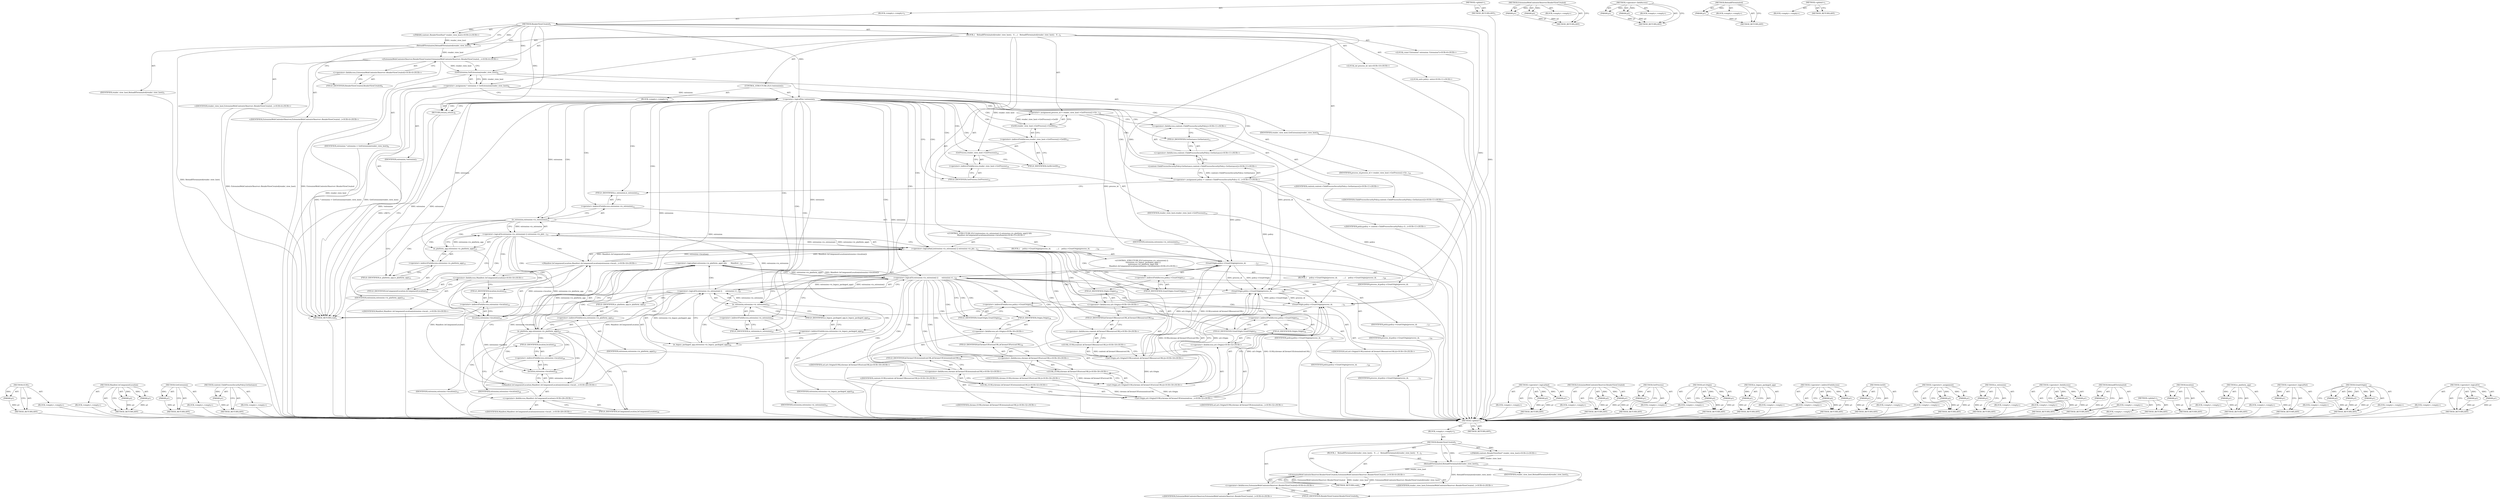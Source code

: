 digraph "&lt;operator&gt;.logicalOr" {
vulnerable_6 [label=<(METHOD,&lt;global&gt;)<SUB>1</SUB>>];
vulnerable_7 [label=<(BLOCK,&lt;empty&gt;,&lt;empty&gt;)<SUB>1</SUB>>];
vulnerable_8 [label=<(METHOD,RenderViewCreated)<SUB>1</SUB>>];
vulnerable_9 [label="<(PARAM,content::RenderViewHost* render_view_host)<SUB>2</SUB>>"];
vulnerable_10 [label=<(BLOCK,{
   ReloadIfTerminated(render_view_host);
   E...,{
   ReloadIfTerminated(render_view_host);
   E...)<SUB>2</SUB>>];
vulnerable_11 [label=<(ReloadIfTerminated,ReloadIfTerminated(render_view_host))<SUB>3</SUB>>];
vulnerable_12 [label=<(IDENTIFIER,render_view_host,ReloadIfTerminated(render_view_host))<SUB>3</SUB>>];
vulnerable_13 [label="<(ExtensionWebContentsObserver.RenderViewCreated,ExtensionWebContentsObserver::RenderViewCreated...)<SUB>4</SUB>>"];
vulnerable_14 [label="<(&lt;operator&gt;.fieldAccess,ExtensionWebContentsObserver::RenderViewCreated)<SUB>4</SUB>>"];
vulnerable_15 [label="<(IDENTIFIER,ExtensionWebContentsObserver,ExtensionWebContentsObserver::RenderViewCreated...)<SUB>4</SUB>>"];
vulnerable_16 [label=<(FIELD_IDENTIFIER,RenderViewCreated,RenderViewCreated)<SUB>4</SUB>>];
vulnerable_17 [label="<(IDENTIFIER,render_view_host,ExtensionWebContentsObserver::RenderViewCreated...)<SUB>4</SUB>>"];
vulnerable_18 [label=<(METHOD_RETURN,void)<SUB>1</SUB>>];
vulnerable_20 [label=<(METHOD_RETURN,ANY)<SUB>1</SUB>>];
vulnerable_39 [label=<(METHOD,ExtensionWebContentsObserver.RenderViewCreated)>];
vulnerable_40 [label=<(PARAM,p1)>];
vulnerable_41 [label=<(PARAM,p2)>];
vulnerable_42 [label=<(BLOCK,&lt;empty&gt;,&lt;empty&gt;)>];
vulnerable_43 [label=<(METHOD_RETURN,ANY)>];
vulnerable_44 [label=<(METHOD,&lt;operator&gt;.fieldAccess)>];
vulnerable_45 [label=<(PARAM,p1)>];
vulnerable_46 [label=<(PARAM,p2)>];
vulnerable_47 [label=<(BLOCK,&lt;empty&gt;,&lt;empty&gt;)>];
vulnerable_48 [label=<(METHOD_RETURN,ANY)>];
vulnerable_35 [label=<(METHOD,ReloadIfTerminated)>];
vulnerable_36 [label=<(PARAM,p1)>];
vulnerable_37 [label=<(BLOCK,&lt;empty&gt;,&lt;empty&gt;)>];
vulnerable_38 [label=<(METHOD_RETURN,ANY)>];
vulnerable_29 [label=<(METHOD,&lt;global&gt;)<SUB>1</SUB>>];
vulnerable_30 [label=<(BLOCK,&lt;empty&gt;,&lt;empty&gt;)>];
vulnerable_31 [label=<(METHOD_RETURN,ANY)>];
fixed_240 [label=<(METHOD,GURL)>];
fixed_241 [label=<(PARAM,p1)>];
fixed_242 [label=<(BLOCK,&lt;empty&gt;,&lt;empty&gt;)>];
fixed_243 [label=<(METHOD_RETURN,ANY)>];
fixed_220 [label=<(METHOD,Manifest.IsComponentLocation)>];
fixed_221 [label=<(PARAM,p1)>];
fixed_222 [label=<(PARAM,p2)>];
fixed_223 [label=<(BLOCK,&lt;empty&gt;,&lt;empty&gt;)>];
fixed_224 [label=<(METHOD_RETURN,ANY)>];
fixed_177 [label=<(METHOD,GetExtension)>];
fixed_178 [label=<(PARAM,p1)>];
fixed_179 [label=<(BLOCK,&lt;empty&gt;,&lt;empty&gt;)>];
fixed_180 [label=<(METHOD_RETURN,ANY)>];
fixed_198 [label=<(METHOD,content.ChildProcessSecurityPolicy.GetInstance)>];
fixed_199 [label=<(PARAM,p1)>];
fixed_200 [label=<(BLOCK,&lt;empty&gt;,&lt;empty&gt;)>];
fixed_201 [label=<(METHOD_RETURN,ANY)>];
fixed_6 [label=<(METHOD,&lt;global&gt;)<SUB>1</SUB>>];
fixed_7 [label=<(BLOCK,&lt;empty&gt;,&lt;empty&gt;)<SUB>1</SUB>>];
fixed_8 [label=<(METHOD,RenderViewCreated)<SUB>1</SUB>>];
fixed_9 [label="<(PARAM,content::RenderViewHost* render_view_host)<SUB>2</SUB>>"];
fixed_10 [label=<(BLOCK,{
   ReloadIfTerminated(render_view_host);
   E...,{
   ReloadIfTerminated(render_view_host);
   E...)<SUB>2</SUB>>];
fixed_11 [label=<(ReloadIfTerminated,ReloadIfTerminated(render_view_host))<SUB>3</SUB>>];
fixed_12 [label=<(IDENTIFIER,render_view_host,ReloadIfTerminated(render_view_host))<SUB>3</SUB>>];
fixed_13 [label="<(ExtensionWebContentsObserver.RenderViewCreated,ExtensionWebContentsObserver::RenderViewCreated...)<SUB>4</SUB>>"];
fixed_14 [label="<(&lt;operator&gt;.fieldAccess,ExtensionWebContentsObserver::RenderViewCreated)<SUB>4</SUB>>"];
fixed_15 [label="<(IDENTIFIER,ExtensionWebContentsObserver,ExtensionWebContentsObserver::RenderViewCreated...)<SUB>4</SUB>>"];
fixed_16 [label=<(FIELD_IDENTIFIER,RenderViewCreated,RenderViewCreated)<SUB>4</SUB>>];
fixed_17 [label="<(IDENTIFIER,render_view_host,ExtensionWebContentsObserver::RenderViewCreated...)<SUB>4</SUB>>"];
fixed_18 [label="<(LOCAL,const Extension* extension: Extension*)<SUB>6</SUB>>"];
fixed_19 [label=<(&lt;operator&gt;.assignment,* extension = GetExtension(render_view_host))<SUB>6</SUB>>];
fixed_20 [label=<(IDENTIFIER,extension,* extension = GetExtension(render_view_host))<SUB>6</SUB>>];
fixed_21 [label=<(GetExtension,GetExtension(render_view_host))<SUB>6</SUB>>];
fixed_22 [label=<(IDENTIFIER,render_view_host,GetExtension(render_view_host))<SUB>6</SUB>>];
fixed_23 [label=<(CONTROL_STRUCTURE,IF,if (!extension))<SUB>7</SUB>>];
fixed_24 [label=<(&lt;operator&gt;.logicalNot,!extension)<SUB>7</SUB>>];
fixed_25 [label=<(IDENTIFIER,extension,!extension)<SUB>7</SUB>>];
fixed_26 [label=<(BLOCK,&lt;empty&gt;,&lt;empty&gt;)<SUB>8</SUB>>];
fixed_27 [label=<(RETURN,return;,return;)<SUB>8</SUB>>];
fixed_28 [label="<(LOCAL,int process_id: int)<SUB>10</SUB>>"];
fixed_29 [label=<(&lt;operator&gt;.assignment,process_id = render_view_host-&gt;GetProcess()-&gt;Ge...)<SUB>10</SUB>>];
fixed_30 [label=<(IDENTIFIER,process_id,process_id = render_view_host-&gt;GetProcess()-&gt;Ge...)<SUB>10</SUB>>];
fixed_31 [label=<(GetID,render_view_host-&gt;GetProcess()-&gt;GetID())<SUB>10</SUB>>];
fixed_32 [label=<(&lt;operator&gt;.indirectFieldAccess,render_view_host-&gt;GetProcess()-&gt;GetID)<SUB>10</SUB>>];
fixed_33 [label=<(GetProcess,render_view_host-&gt;GetProcess())<SUB>10</SUB>>];
fixed_34 [label=<(&lt;operator&gt;.indirectFieldAccess,render_view_host-&gt;GetProcess)<SUB>10</SUB>>];
fixed_35 [label=<(IDENTIFIER,render_view_host,render_view_host-&gt;GetProcess())<SUB>10</SUB>>];
fixed_36 [label=<(FIELD_IDENTIFIER,GetProcess,GetProcess)<SUB>10</SUB>>];
fixed_37 [label=<(FIELD_IDENTIFIER,GetID,GetID)<SUB>10</SUB>>];
fixed_38 [label="<(LOCAL,auto policy: auto)<SUB>11</SUB>>"];
fixed_39 [label="<(&lt;operator&gt;.assignment,policy = content::ChildProcessSecurityPolicy::G...)<SUB>11</SUB>>"];
fixed_40 [label="<(IDENTIFIER,policy,policy = content::ChildProcessSecurityPolicy::G...)<SUB>11</SUB>>"];
fixed_41 [label="<(content.ChildProcessSecurityPolicy.GetInstance,content::ChildProcessSecurityPolicy::GetInstance())<SUB>11</SUB>>"];
fixed_42 [label="<(&lt;operator&gt;.fieldAccess,content::ChildProcessSecurityPolicy::GetInstance)<SUB>11</SUB>>"];
fixed_43 [label="<(&lt;operator&gt;.fieldAccess,content::ChildProcessSecurityPolicy)<SUB>11</SUB>>"];
fixed_44 [label="<(IDENTIFIER,content,content::ChildProcessSecurityPolicy::GetInstance())<SUB>11</SUB>>"];
fixed_45 [label="<(IDENTIFIER,ChildProcessSecurityPolicy,content::ChildProcessSecurityPolicy::GetInstance())<SUB>11</SUB>>"];
fixed_46 [label=<(FIELD_IDENTIFIER,GetInstance,GetInstance)<SUB>11</SUB>>];
fixed_47 [label="<(CONTROL_STRUCTURE,IF,if ((extension-&gt;is_extension() || extension-&gt;is_platform_app()) &amp;&amp;
      Manifest::IsComponentLocation(extension-&gt;location())))<SUB>15</SUB>>"];
fixed_48 [label=<(&lt;operator&gt;.logicalAnd,(extension-&gt;is_extension() || extension-&gt;is_pla...)<SUB>15</SUB>>];
fixed_49 [label=<(&lt;operator&gt;.logicalOr,extension-&gt;is_extension() || extension-&gt;is_plat...)<SUB>15</SUB>>];
fixed_50 [label=<(is_extension,extension-&gt;is_extension())<SUB>15</SUB>>];
fixed_51 [label=<(&lt;operator&gt;.indirectFieldAccess,extension-&gt;is_extension)<SUB>15</SUB>>];
fixed_52 [label=<(IDENTIFIER,extension,extension-&gt;is_extension())<SUB>15</SUB>>];
fixed_53 [label=<(FIELD_IDENTIFIER,is_extension,is_extension)<SUB>15</SUB>>];
fixed_54 [label=<(is_platform_app,extension-&gt;is_platform_app())<SUB>15</SUB>>];
fixed_55 [label=<(&lt;operator&gt;.indirectFieldAccess,extension-&gt;is_platform_app)<SUB>15</SUB>>];
fixed_56 [label=<(IDENTIFIER,extension,extension-&gt;is_platform_app())<SUB>15</SUB>>];
fixed_57 [label=<(FIELD_IDENTIFIER,is_platform_app,is_platform_app)<SUB>15</SUB>>];
fixed_58 [label="<(Manifest.IsComponentLocation,Manifest::IsComponentLocation(extension-&gt;locati...)<SUB>16</SUB>>"];
fixed_59 [label="<(&lt;operator&gt;.fieldAccess,Manifest::IsComponentLocation)<SUB>16</SUB>>"];
fixed_60 [label="<(IDENTIFIER,Manifest,Manifest::IsComponentLocation(extension-&gt;locati...)<SUB>16</SUB>>"];
fixed_61 [label=<(FIELD_IDENTIFIER,IsComponentLocation,IsComponentLocation)<SUB>16</SUB>>];
fixed_62 [label=<(location,extension-&gt;location())<SUB>16</SUB>>];
fixed_63 [label=<(&lt;operator&gt;.indirectFieldAccess,extension-&gt;location)<SUB>16</SUB>>];
fixed_64 [label=<(IDENTIFIER,extension,extension-&gt;location())<SUB>16</SUB>>];
fixed_65 [label=<(FIELD_IDENTIFIER,location,location)<SUB>16</SUB>>];
fixed_66 [label=<(BLOCK,{
    policy-&gt;GrantOrigin(process_id,
         ...,{
    policy-&gt;GrantOrigin(process_id,
         ...)<SUB>16</SUB>>];
fixed_67 [label=<(GrantOrigin,policy-&gt;GrantOrigin(process_id,
               ...)<SUB>17</SUB>>];
fixed_68 [label=<(&lt;operator&gt;.indirectFieldAccess,policy-&gt;GrantOrigin)<SUB>17</SUB>>];
fixed_69 [label=<(IDENTIFIER,policy,policy-&gt;GrantOrigin(process_id,
               ...)<SUB>17</SUB>>];
fixed_70 [label=<(FIELD_IDENTIFIER,GrantOrigin,GrantOrigin)<SUB>17</SUB>>];
fixed_71 [label=<(IDENTIFIER,process_id,policy-&gt;GrantOrigin(process_id,
               ...)<SUB>17</SUB>>];
fixed_72 [label="<(url.Origin,url::Origin(GURL(content::kChromeUIResourcesURL)))<SUB>18</SUB>>"];
fixed_73 [label="<(&lt;operator&gt;.fieldAccess,url::Origin)<SUB>18</SUB>>"];
fixed_74 [label="<(IDENTIFIER,url,url::Origin(GURL(content::kChromeUIResourcesURL)))<SUB>18</SUB>>"];
fixed_75 [label=<(FIELD_IDENTIFIER,Origin,Origin)<SUB>18</SUB>>];
fixed_76 [label="<(GURL,GURL(content::kChromeUIResourcesURL))<SUB>18</SUB>>"];
fixed_77 [label="<(&lt;operator&gt;.fieldAccess,content::kChromeUIResourcesURL)<SUB>18</SUB>>"];
fixed_78 [label="<(IDENTIFIER,content,GURL(content::kChromeUIResourcesURL))<SUB>18</SUB>>"];
fixed_79 [label=<(FIELD_IDENTIFIER,kChromeUIResourcesURL,kChromeUIResourcesURL)<SUB>18</SUB>>];
fixed_80 [label="<(CONTROL_STRUCTURE,IF,if (extension-&gt;is_extension() ||
      extension-&gt;is_legacy_packaged_app() ||
      (extension-&gt;is_platform_app() &amp;&amp;
       Manifest::IsComponentLocation(extension-&gt;location()))))<SUB>25</SUB>>"];
fixed_81 [label=<(&lt;operator&gt;.logicalOr,extension-&gt;is_extension() ||
      extension-&gt;i...)<SUB>25</SUB>>];
fixed_82 [label=<(&lt;operator&gt;.logicalOr,extension-&gt;is_extension() ||
      extension-&gt;i...)<SUB>25</SUB>>];
fixed_83 [label=<(is_extension,extension-&gt;is_extension())<SUB>25</SUB>>];
fixed_84 [label=<(&lt;operator&gt;.indirectFieldAccess,extension-&gt;is_extension)<SUB>25</SUB>>];
fixed_85 [label=<(IDENTIFIER,extension,extension-&gt;is_extension())<SUB>25</SUB>>];
fixed_86 [label=<(FIELD_IDENTIFIER,is_extension,is_extension)<SUB>25</SUB>>];
fixed_87 [label=<(is_legacy_packaged_app,extension-&gt;is_legacy_packaged_app())<SUB>26</SUB>>];
fixed_88 [label=<(&lt;operator&gt;.indirectFieldAccess,extension-&gt;is_legacy_packaged_app)<SUB>26</SUB>>];
fixed_89 [label=<(IDENTIFIER,extension,extension-&gt;is_legacy_packaged_app())<SUB>26</SUB>>];
fixed_90 [label=<(FIELD_IDENTIFIER,is_legacy_packaged_app,is_legacy_packaged_app)<SUB>26</SUB>>];
fixed_91 [label=<(&lt;operator&gt;.logicalAnd,extension-&gt;is_platform_app() &amp;&amp;
       Manifest...)<SUB>27</SUB>>];
fixed_92 [label=<(is_platform_app,extension-&gt;is_platform_app())<SUB>27</SUB>>];
fixed_93 [label=<(&lt;operator&gt;.indirectFieldAccess,extension-&gt;is_platform_app)<SUB>27</SUB>>];
fixed_94 [label=<(IDENTIFIER,extension,extension-&gt;is_platform_app())<SUB>27</SUB>>];
fixed_95 [label=<(FIELD_IDENTIFIER,is_platform_app,is_platform_app)<SUB>27</SUB>>];
fixed_96 [label="<(Manifest.IsComponentLocation,Manifest::IsComponentLocation(extension-&gt;locati...)<SUB>28</SUB>>"];
fixed_97 [label="<(&lt;operator&gt;.fieldAccess,Manifest::IsComponentLocation)<SUB>28</SUB>>"];
fixed_98 [label="<(IDENTIFIER,Manifest,Manifest::IsComponentLocation(extension-&gt;locati...)<SUB>28</SUB>>"];
fixed_99 [label=<(FIELD_IDENTIFIER,IsComponentLocation,IsComponentLocation)<SUB>28</SUB>>];
fixed_100 [label=<(location,extension-&gt;location())<SUB>28</SUB>>];
fixed_101 [label=<(&lt;operator&gt;.indirectFieldAccess,extension-&gt;location)<SUB>28</SUB>>];
fixed_102 [label=<(IDENTIFIER,extension,extension-&gt;location())<SUB>28</SUB>>];
fixed_103 [label=<(FIELD_IDENTIFIER,location,location)<SUB>28</SUB>>];
fixed_104 [label=<(BLOCK,{
    policy-&gt;GrantOrigin(process_id,
         ...,{
    policy-&gt;GrantOrigin(process_id,
         ...)<SUB>28</SUB>>];
fixed_105 [label=<(GrantOrigin,policy-&gt;GrantOrigin(process_id,
               ...)<SUB>29</SUB>>];
fixed_106 [label=<(&lt;operator&gt;.indirectFieldAccess,policy-&gt;GrantOrigin)<SUB>29</SUB>>];
fixed_107 [label=<(IDENTIFIER,policy,policy-&gt;GrantOrigin(process_id,
               ...)<SUB>29</SUB>>];
fixed_108 [label=<(FIELD_IDENTIFIER,GrantOrigin,GrantOrigin)<SUB>29</SUB>>];
fixed_109 [label=<(IDENTIFIER,process_id,policy-&gt;GrantOrigin(process_id,
               ...)<SUB>29</SUB>>];
fixed_110 [label="<(url.Origin,url::Origin(GURL(chrome::kChromeUIFaviconURL)))<SUB>30</SUB>>"];
fixed_111 [label="<(&lt;operator&gt;.fieldAccess,url::Origin)<SUB>30</SUB>>"];
fixed_112 [label="<(IDENTIFIER,url,url::Origin(GURL(chrome::kChromeUIFaviconURL)))<SUB>30</SUB>>"];
fixed_113 [label=<(FIELD_IDENTIFIER,Origin,Origin)<SUB>30</SUB>>];
fixed_114 [label="<(GURL,GURL(chrome::kChromeUIFaviconURL))<SUB>30</SUB>>"];
fixed_115 [label="<(&lt;operator&gt;.fieldAccess,chrome::kChromeUIFaviconURL)<SUB>30</SUB>>"];
fixed_116 [label="<(IDENTIFIER,chrome,GURL(chrome::kChromeUIFaviconURL))<SUB>30</SUB>>"];
fixed_117 [label=<(FIELD_IDENTIFIER,kChromeUIFaviconURL,kChromeUIFaviconURL)<SUB>30</SUB>>];
fixed_118 [label=<(GrantOrigin,policy-&gt;GrantOrigin(process_id,
               ...)<SUB>31</SUB>>];
fixed_119 [label=<(&lt;operator&gt;.indirectFieldAccess,policy-&gt;GrantOrigin)<SUB>31</SUB>>];
fixed_120 [label=<(IDENTIFIER,policy,policy-&gt;GrantOrigin(process_id,
               ...)<SUB>31</SUB>>];
fixed_121 [label=<(FIELD_IDENTIFIER,GrantOrigin,GrantOrigin)<SUB>31</SUB>>];
fixed_122 [label=<(IDENTIFIER,process_id,policy-&gt;GrantOrigin(process_id,
               ...)<SUB>31</SUB>>];
fixed_123 [label="<(url.Origin,url::Origin(GURL(chrome::kChromeUIExtensionIcon...)<SUB>32</SUB>>"];
fixed_124 [label="<(&lt;operator&gt;.fieldAccess,url::Origin)<SUB>32</SUB>>"];
fixed_125 [label="<(IDENTIFIER,url,url::Origin(GURL(chrome::kChromeUIExtensionIcon...)<SUB>32</SUB>>"];
fixed_126 [label=<(FIELD_IDENTIFIER,Origin,Origin)<SUB>32</SUB>>];
fixed_127 [label="<(GURL,GURL(chrome::kChromeUIExtensionIconURL))<SUB>32</SUB>>"];
fixed_128 [label="<(&lt;operator&gt;.fieldAccess,chrome::kChromeUIExtensionIconURL)<SUB>32</SUB>>"];
fixed_129 [label="<(IDENTIFIER,chrome,GURL(chrome::kChromeUIExtensionIconURL))<SUB>32</SUB>>"];
fixed_130 [label=<(FIELD_IDENTIFIER,kChromeUIExtensionIconURL,kChromeUIExtensionIconURL)<SUB>32</SUB>>];
fixed_131 [label=<(METHOD_RETURN,void)<SUB>1</SUB>>];
fixed_133 [label=<(METHOD_RETURN,ANY)<SUB>1</SUB>>];
fixed_202 [label=<(METHOD,&lt;operator&gt;.logicalAnd)>];
fixed_203 [label=<(PARAM,p1)>];
fixed_204 [label=<(PARAM,p2)>];
fixed_205 [label=<(BLOCK,&lt;empty&gt;,&lt;empty&gt;)>];
fixed_206 [label=<(METHOD_RETURN,ANY)>];
fixed_162 [label=<(METHOD,ExtensionWebContentsObserver.RenderViewCreated)>];
fixed_163 [label=<(PARAM,p1)>];
fixed_164 [label=<(PARAM,p2)>];
fixed_165 [label=<(BLOCK,&lt;empty&gt;,&lt;empty&gt;)>];
fixed_166 [label=<(METHOD_RETURN,ANY)>];
fixed_194 [label=<(METHOD,GetProcess)>];
fixed_195 [label=<(PARAM,p1)>];
fixed_196 [label=<(BLOCK,&lt;empty&gt;,&lt;empty&gt;)>];
fixed_197 [label=<(METHOD_RETURN,ANY)>];
fixed_235 [label=<(METHOD,url.Origin)>];
fixed_236 [label=<(PARAM,p1)>];
fixed_237 [label=<(PARAM,p2)>];
fixed_238 [label=<(BLOCK,&lt;empty&gt;,&lt;empty&gt;)>];
fixed_239 [label=<(METHOD_RETURN,ANY)>];
fixed_244 [label=<(METHOD,is_legacy_packaged_app)>];
fixed_245 [label=<(PARAM,p1)>];
fixed_246 [label=<(BLOCK,&lt;empty&gt;,&lt;empty&gt;)>];
fixed_247 [label=<(METHOD_RETURN,ANY)>];
fixed_189 [label=<(METHOD,&lt;operator&gt;.indirectFieldAccess)>];
fixed_190 [label=<(PARAM,p1)>];
fixed_191 [label=<(PARAM,p2)>];
fixed_192 [label=<(BLOCK,&lt;empty&gt;,&lt;empty&gt;)>];
fixed_193 [label=<(METHOD_RETURN,ANY)>];
fixed_185 [label=<(METHOD,GetID)>];
fixed_186 [label=<(PARAM,p1)>];
fixed_187 [label=<(BLOCK,&lt;empty&gt;,&lt;empty&gt;)>];
fixed_188 [label=<(METHOD_RETURN,ANY)>];
fixed_172 [label=<(METHOD,&lt;operator&gt;.assignment)>];
fixed_173 [label=<(PARAM,p1)>];
fixed_174 [label=<(PARAM,p2)>];
fixed_175 [label=<(BLOCK,&lt;empty&gt;,&lt;empty&gt;)>];
fixed_176 [label=<(METHOD_RETURN,ANY)>];
fixed_212 [label=<(METHOD,is_extension)>];
fixed_213 [label=<(PARAM,p1)>];
fixed_214 [label=<(BLOCK,&lt;empty&gt;,&lt;empty&gt;)>];
fixed_215 [label=<(METHOD_RETURN,ANY)>];
fixed_167 [label=<(METHOD,&lt;operator&gt;.fieldAccess)>];
fixed_168 [label=<(PARAM,p1)>];
fixed_169 [label=<(PARAM,p2)>];
fixed_170 [label=<(BLOCK,&lt;empty&gt;,&lt;empty&gt;)>];
fixed_171 [label=<(METHOD_RETURN,ANY)>];
fixed_158 [label=<(METHOD,ReloadIfTerminated)>];
fixed_159 [label=<(PARAM,p1)>];
fixed_160 [label=<(BLOCK,&lt;empty&gt;,&lt;empty&gt;)>];
fixed_161 [label=<(METHOD_RETURN,ANY)>];
fixed_152 [label=<(METHOD,&lt;global&gt;)<SUB>1</SUB>>];
fixed_153 [label=<(BLOCK,&lt;empty&gt;,&lt;empty&gt;)>];
fixed_154 [label=<(METHOD_RETURN,ANY)>];
fixed_225 [label=<(METHOD,location)>];
fixed_226 [label=<(PARAM,p1)>];
fixed_227 [label=<(BLOCK,&lt;empty&gt;,&lt;empty&gt;)>];
fixed_228 [label=<(METHOD_RETURN,ANY)>];
fixed_216 [label=<(METHOD,is_platform_app)>];
fixed_217 [label=<(PARAM,p1)>];
fixed_218 [label=<(BLOCK,&lt;empty&gt;,&lt;empty&gt;)>];
fixed_219 [label=<(METHOD_RETURN,ANY)>];
fixed_181 [label=<(METHOD,&lt;operator&gt;.logicalNot)>];
fixed_182 [label=<(PARAM,p1)>];
fixed_183 [label=<(BLOCK,&lt;empty&gt;,&lt;empty&gt;)>];
fixed_184 [label=<(METHOD_RETURN,ANY)>];
fixed_229 [label=<(METHOD,GrantOrigin)>];
fixed_230 [label=<(PARAM,p1)>];
fixed_231 [label=<(PARAM,p2)>];
fixed_232 [label=<(PARAM,p3)>];
fixed_233 [label=<(BLOCK,&lt;empty&gt;,&lt;empty&gt;)>];
fixed_234 [label=<(METHOD_RETURN,ANY)>];
fixed_207 [label=<(METHOD,&lt;operator&gt;.logicalOr)>];
fixed_208 [label=<(PARAM,p1)>];
fixed_209 [label=<(PARAM,p2)>];
fixed_210 [label=<(BLOCK,&lt;empty&gt;,&lt;empty&gt;)>];
fixed_211 [label=<(METHOD_RETURN,ANY)>];
vulnerable_6 -> vulnerable_7  [key=0, label="AST: "];
vulnerable_6 -> vulnerable_20  [key=0, label="AST: "];
vulnerable_6 -> vulnerable_20  [key=1, label="CFG: "];
vulnerable_7 -> vulnerable_8  [key=0, label="AST: "];
vulnerable_8 -> vulnerable_9  [key=0, label="AST: "];
vulnerable_8 -> vulnerable_9  [key=1, label="DDG: "];
vulnerable_8 -> vulnerable_10  [key=0, label="AST: "];
vulnerable_8 -> vulnerable_18  [key=0, label="AST: "];
vulnerable_8 -> vulnerable_11  [key=0, label="CFG: "];
vulnerable_8 -> vulnerable_11  [key=1, label="DDG: "];
vulnerable_8 -> vulnerable_13  [key=0, label="DDG: "];
vulnerable_9 -> vulnerable_11  [key=0, label="DDG: render_view_host"];
vulnerable_10 -> vulnerable_11  [key=0, label="AST: "];
vulnerable_10 -> vulnerable_13  [key=0, label="AST: "];
vulnerable_11 -> vulnerable_12  [key=0, label="AST: "];
vulnerable_11 -> vulnerable_16  [key=0, label="CFG: "];
vulnerable_11 -> vulnerable_18  [key=0, label="DDG: ReloadIfTerminated(render_view_host)"];
vulnerable_11 -> vulnerable_13  [key=0, label="DDG: render_view_host"];
vulnerable_13 -> vulnerable_14  [key=0, label="AST: "];
vulnerable_13 -> vulnerable_17  [key=0, label="AST: "];
vulnerable_13 -> vulnerable_18  [key=0, label="CFG: "];
vulnerable_13 -> vulnerable_18  [key=1, label="DDG: ExtensionWebContentsObserver::RenderViewCreated"];
vulnerable_13 -> vulnerable_18  [key=2, label="DDG: render_view_host"];
vulnerable_13 -> vulnerable_18  [key=3, label="DDG: ExtensionWebContentsObserver::RenderViewCreated(render_view_host)"];
vulnerable_14 -> vulnerable_15  [key=0, label="AST: "];
vulnerable_14 -> vulnerable_16  [key=0, label="AST: "];
vulnerable_14 -> vulnerable_13  [key=0, label="CFG: "];
vulnerable_16 -> vulnerable_14  [key=0, label="CFG: "];
vulnerable_39 -> vulnerable_40  [key=0, label="AST: "];
vulnerable_39 -> vulnerable_40  [key=1, label="DDG: "];
vulnerable_39 -> vulnerable_42  [key=0, label="AST: "];
vulnerable_39 -> vulnerable_41  [key=0, label="AST: "];
vulnerable_39 -> vulnerable_41  [key=1, label="DDG: "];
vulnerable_39 -> vulnerable_43  [key=0, label="AST: "];
vulnerable_39 -> vulnerable_43  [key=1, label="CFG: "];
vulnerable_40 -> vulnerable_43  [key=0, label="DDG: p1"];
vulnerable_41 -> vulnerable_43  [key=0, label="DDG: p2"];
vulnerable_44 -> vulnerable_45  [key=0, label="AST: "];
vulnerable_44 -> vulnerable_45  [key=1, label="DDG: "];
vulnerable_44 -> vulnerable_47  [key=0, label="AST: "];
vulnerable_44 -> vulnerable_46  [key=0, label="AST: "];
vulnerable_44 -> vulnerable_46  [key=1, label="DDG: "];
vulnerable_44 -> vulnerable_48  [key=0, label="AST: "];
vulnerable_44 -> vulnerable_48  [key=1, label="CFG: "];
vulnerable_45 -> vulnerable_48  [key=0, label="DDG: p1"];
vulnerable_46 -> vulnerable_48  [key=0, label="DDG: p2"];
vulnerable_35 -> vulnerable_36  [key=0, label="AST: "];
vulnerable_35 -> vulnerable_36  [key=1, label="DDG: "];
vulnerable_35 -> vulnerable_37  [key=0, label="AST: "];
vulnerable_35 -> vulnerable_38  [key=0, label="AST: "];
vulnerable_35 -> vulnerable_38  [key=1, label="CFG: "];
vulnerable_36 -> vulnerable_38  [key=0, label="DDG: p1"];
vulnerable_29 -> vulnerable_30  [key=0, label="AST: "];
vulnerable_29 -> vulnerable_31  [key=0, label="AST: "];
vulnerable_29 -> vulnerable_31  [key=1, label="CFG: "];
fixed_240 -> fixed_241  [key=0, label="AST: "];
fixed_240 -> fixed_241  [key=1, label="DDG: "];
fixed_240 -> fixed_242  [key=0, label="AST: "];
fixed_240 -> fixed_243  [key=0, label="AST: "];
fixed_240 -> fixed_243  [key=1, label="CFG: "];
fixed_241 -> fixed_243  [key=0, label="DDG: p1"];
fixed_242 -> vulnerable_6  [key=0];
fixed_243 -> vulnerable_6  [key=0];
fixed_220 -> fixed_221  [key=0, label="AST: "];
fixed_220 -> fixed_221  [key=1, label="DDG: "];
fixed_220 -> fixed_223  [key=0, label="AST: "];
fixed_220 -> fixed_222  [key=0, label="AST: "];
fixed_220 -> fixed_222  [key=1, label="DDG: "];
fixed_220 -> fixed_224  [key=0, label="AST: "];
fixed_220 -> fixed_224  [key=1, label="CFG: "];
fixed_221 -> fixed_224  [key=0, label="DDG: p1"];
fixed_222 -> fixed_224  [key=0, label="DDG: p2"];
fixed_223 -> vulnerable_6  [key=0];
fixed_224 -> vulnerable_6  [key=0];
fixed_177 -> fixed_178  [key=0, label="AST: "];
fixed_177 -> fixed_178  [key=1, label="DDG: "];
fixed_177 -> fixed_179  [key=0, label="AST: "];
fixed_177 -> fixed_180  [key=0, label="AST: "];
fixed_177 -> fixed_180  [key=1, label="CFG: "];
fixed_178 -> fixed_180  [key=0, label="DDG: p1"];
fixed_179 -> vulnerable_6  [key=0];
fixed_180 -> vulnerable_6  [key=0];
fixed_198 -> fixed_199  [key=0, label="AST: "];
fixed_198 -> fixed_199  [key=1, label="DDG: "];
fixed_198 -> fixed_200  [key=0, label="AST: "];
fixed_198 -> fixed_201  [key=0, label="AST: "];
fixed_198 -> fixed_201  [key=1, label="CFG: "];
fixed_199 -> fixed_201  [key=0, label="DDG: p1"];
fixed_200 -> vulnerable_6  [key=0];
fixed_201 -> vulnerable_6  [key=0];
fixed_6 -> fixed_7  [key=0, label="AST: "];
fixed_6 -> fixed_133  [key=0, label="AST: "];
fixed_6 -> fixed_133  [key=1, label="CFG: "];
fixed_7 -> fixed_8  [key=0, label="AST: "];
fixed_8 -> fixed_9  [key=0, label="AST: "];
fixed_8 -> fixed_9  [key=1, label="DDG: "];
fixed_8 -> fixed_10  [key=0, label="AST: "];
fixed_8 -> fixed_131  [key=0, label="AST: "];
fixed_8 -> fixed_11  [key=0, label="CFG: "];
fixed_8 -> fixed_11  [key=1, label="DDG: "];
fixed_8 -> fixed_13  [key=0, label="DDG: "];
fixed_8 -> fixed_21  [key=0, label="DDG: "];
fixed_8 -> fixed_24  [key=0, label="DDG: "];
fixed_8 -> fixed_27  [key=0, label="DDG: "];
fixed_8 -> fixed_67  [key=0, label="DDG: "];
fixed_8 -> fixed_105  [key=0, label="DDG: "];
fixed_8 -> fixed_118  [key=0, label="DDG: "];
fixed_9 -> fixed_11  [key=0, label="DDG: render_view_host"];
fixed_10 -> fixed_11  [key=0, label="AST: "];
fixed_10 -> fixed_13  [key=0, label="AST: "];
fixed_10 -> fixed_18  [key=0, label="AST: "];
fixed_10 -> fixed_19  [key=0, label="AST: "];
fixed_10 -> fixed_23  [key=0, label="AST: "];
fixed_10 -> fixed_28  [key=0, label="AST: "];
fixed_10 -> fixed_29  [key=0, label="AST: "];
fixed_10 -> fixed_38  [key=0, label="AST: "];
fixed_10 -> fixed_39  [key=0, label="AST: "];
fixed_10 -> fixed_47  [key=0, label="AST: "];
fixed_10 -> fixed_80  [key=0, label="AST: "];
fixed_11 -> fixed_12  [key=0, label="AST: "];
fixed_11 -> fixed_16  [key=0, label="CFG: "];
fixed_11 -> fixed_131  [key=0, label="DDG: ReloadIfTerminated(render_view_host)"];
fixed_11 -> fixed_13  [key=0, label="DDG: render_view_host"];
fixed_12 -> vulnerable_6  [key=0];
fixed_13 -> fixed_14  [key=0, label="AST: "];
fixed_13 -> fixed_17  [key=0, label="AST: "];
fixed_13 -> fixed_21  [key=0, label="CFG: "];
fixed_13 -> fixed_21  [key=1, label="DDG: render_view_host"];
fixed_13 -> fixed_131  [key=0, label="DDG: ExtensionWebContentsObserver::RenderViewCreated"];
fixed_13 -> fixed_131  [key=1, label="DDG: ExtensionWebContentsObserver::RenderViewCreated(render_view_host)"];
fixed_14 -> fixed_15  [key=0, label="AST: "];
fixed_14 -> fixed_16  [key=0, label="AST: "];
fixed_14 -> fixed_13  [key=0, label="CFG: "];
fixed_15 -> vulnerable_6  [key=0];
fixed_16 -> fixed_14  [key=0, label="CFG: "];
fixed_17 -> vulnerable_6  [key=0];
fixed_18 -> vulnerable_6  [key=0];
fixed_19 -> fixed_20  [key=0, label="AST: "];
fixed_19 -> fixed_21  [key=0, label="AST: "];
fixed_19 -> fixed_24  [key=0, label="CFG: "];
fixed_19 -> fixed_24  [key=1, label="DDG: extension"];
fixed_19 -> fixed_131  [key=0, label="DDG: GetExtension(render_view_host)"];
fixed_19 -> fixed_131  [key=1, label="DDG: * extension = GetExtension(render_view_host)"];
fixed_20 -> vulnerable_6  [key=0];
fixed_21 -> fixed_22  [key=0, label="AST: "];
fixed_21 -> fixed_19  [key=0, label="CFG: "];
fixed_21 -> fixed_19  [key=1, label="DDG: render_view_host"];
fixed_21 -> fixed_131  [key=0, label="DDG: render_view_host"];
fixed_21 -> fixed_33  [key=0, label="DDG: render_view_host"];
fixed_22 -> vulnerable_6  [key=0];
fixed_23 -> fixed_24  [key=0, label="AST: "];
fixed_23 -> fixed_26  [key=0, label="AST: "];
fixed_24 -> fixed_25  [key=0, label="AST: "];
fixed_24 -> fixed_27  [key=0, label="CFG: "];
fixed_24 -> fixed_27  [key=1, label="CDG: "];
fixed_24 -> fixed_36  [key=0, label="CFG: "];
fixed_24 -> fixed_36  [key=1, label="CDG: "];
fixed_24 -> fixed_131  [key=0, label="DDG: extension"];
fixed_24 -> fixed_131  [key=1, label="DDG: !extension"];
fixed_24 -> fixed_50  [key=0, label="DDG: extension"];
fixed_24 -> fixed_50  [key=1, label="CDG: "];
fixed_24 -> fixed_54  [key=0, label="DDG: extension"];
fixed_24 -> fixed_62  [key=0, label="DDG: extension"];
fixed_24 -> fixed_83  [key=0, label="DDG: extension"];
fixed_24 -> fixed_83  [key=1, label="CDG: "];
fixed_24 -> fixed_87  [key=0, label="DDG: extension"];
fixed_24 -> fixed_92  [key=0, label="DDG: extension"];
fixed_24 -> fixed_100  [key=0, label="DDG: extension"];
fixed_24 -> fixed_34  [key=0, label="CDG: "];
fixed_24 -> fixed_42  [key=0, label="CDG: "];
fixed_24 -> fixed_51  [key=0, label="CDG: "];
fixed_24 -> fixed_37  [key=0, label="CDG: "];
fixed_24 -> fixed_81  [key=0, label="CDG: "];
fixed_24 -> fixed_84  [key=0, label="CDG: "];
fixed_24 -> fixed_43  [key=0, label="CDG: "];
fixed_24 -> fixed_33  [key=0, label="CDG: "];
fixed_24 -> fixed_86  [key=0, label="CDG: "];
fixed_24 -> fixed_48  [key=0, label="CDG: "];
fixed_24 -> fixed_32  [key=0, label="CDG: "];
fixed_24 -> fixed_49  [key=0, label="CDG: "];
fixed_24 -> fixed_46  [key=0, label="CDG: "];
fixed_24 -> fixed_29  [key=0, label="CDG: "];
fixed_24 -> fixed_82  [key=0, label="CDG: "];
fixed_24 -> fixed_53  [key=0, label="CDG: "];
fixed_24 -> fixed_41  [key=0, label="CDG: "];
fixed_24 -> fixed_39  [key=0, label="CDG: "];
fixed_24 -> fixed_31  [key=0, label="CDG: "];
fixed_25 -> vulnerable_6  [key=0];
fixed_26 -> fixed_27  [key=0, label="AST: "];
fixed_27 -> fixed_131  [key=0, label="CFG: "];
fixed_27 -> fixed_131  [key=1, label="DDG: &lt;RET&gt;"];
fixed_28 -> vulnerable_6  [key=0];
fixed_29 -> fixed_30  [key=0, label="AST: "];
fixed_29 -> fixed_31  [key=0, label="AST: "];
fixed_29 -> fixed_43  [key=0, label="CFG: "];
fixed_29 -> fixed_67  [key=0, label="DDG: process_id"];
fixed_29 -> fixed_105  [key=0, label="DDG: process_id"];
fixed_30 -> vulnerable_6  [key=0];
fixed_31 -> fixed_32  [key=0, label="AST: "];
fixed_31 -> fixed_29  [key=0, label="CFG: "];
fixed_31 -> fixed_29  [key=1, label="DDG: render_view_host-&gt;GetProcess()-&gt;GetID"];
fixed_32 -> fixed_33  [key=0, label="AST: "];
fixed_32 -> fixed_37  [key=0, label="AST: "];
fixed_32 -> fixed_31  [key=0, label="CFG: "];
fixed_33 -> fixed_34  [key=0, label="AST: "];
fixed_33 -> fixed_37  [key=0, label="CFG: "];
fixed_34 -> fixed_35  [key=0, label="AST: "];
fixed_34 -> fixed_36  [key=0, label="AST: "];
fixed_34 -> fixed_33  [key=0, label="CFG: "];
fixed_35 -> vulnerable_6  [key=0];
fixed_36 -> fixed_34  [key=0, label="CFG: "];
fixed_37 -> fixed_32  [key=0, label="CFG: "];
fixed_38 -> vulnerable_6  [key=0];
fixed_39 -> fixed_40  [key=0, label="AST: "];
fixed_39 -> fixed_41  [key=0, label="AST: "];
fixed_39 -> fixed_53  [key=0, label="CFG: "];
fixed_39 -> fixed_67  [key=0, label="DDG: policy"];
fixed_39 -> fixed_105  [key=0, label="DDG: policy"];
fixed_39 -> fixed_118  [key=0, label="DDG: policy"];
fixed_40 -> vulnerable_6  [key=0];
fixed_41 -> fixed_42  [key=0, label="AST: "];
fixed_41 -> fixed_39  [key=0, label="CFG: "];
fixed_41 -> fixed_39  [key=1, label="DDG: content::ChildProcessSecurityPolicy::GetInstance"];
fixed_42 -> fixed_43  [key=0, label="AST: "];
fixed_42 -> fixed_46  [key=0, label="AST: "];
fixed_42 -> fixed_41  [key=0, label="CFG: "];
fixed_43 -> fixed_44  [key=0, label="AST: "];
fixed_43 -> fixed_45  [key=0, label="AST: "];
fixed_43 -> fixed_46  [key=0, label="CFG: "];
fixed_44 -> vulnerable_6  [key=0];
fixed_45 -> vulnerable_6  [key=0];
fixed_46 -> fixed_42  [key=0, label="CFG: "];
fixed_47 -> fixed_48  [key=0, label="AST: "];
fixed_47 -> fixed_66  [key=0, label="AST: "];
fixed_48 -> fixed_49  [key=0, label="AST: "];
fixed_48 -> fixed_58  [key=0, label="AST: "];
fixed_48 -> fixed_70  [key=0, label="CFG: "];
fixed_48 -> fixed_70  [key=1, label="CDG: "];
fixed_48 -> fixed_86  [key=0, label="CFG: "];
fixed_48 -> fixed_91  [key=0, label="DDG: Manifest::IsComponentLocation(extension-&gt;location())"];
fixed_48 -> fixed_68  [key=0, label="CDG: "];
fixed_48 -> fixed_73  [key=0, label="CDG: "];
fixed_48 -> fixed_77  [key=0, label="CDG: "];
fixed_48 -> fixed_75  [key=0, label="CDG: "];
fixed_48 -> fixed_67  [key=0, label="CDG: "];
fixed_48 -> fixed_76  [key=0, label="CDG: "];
fixed_48 -> fixed_79  [key=0, label="CDG: "];
fixed_48 -> fixed_72  [key=0, label="CDG: "];
fixed_49 -> fixed_50  [key=0, label="AST: "];
fixed_49 -> fixed_54  [key=0, label="AST: "];
fixed_49 -> fixed_48  [key=0, label="CFG: "];
fixed_49 -> fixed_48  [key=1, label="DDG: extension-&gt;is_extension()"];
fixed_49 -> fixed_48  [key=2, label="DDG: extension-&gt;is_platform_app()"];
fixed_49 -> fixed_61  [key=0, label="CFG: "];
fixed_49 -> fixed_61  [key=1, label="CDG: "];
fixed_49 -> fixed_59  [key=0, label="CDG: "];
fixed_49 -> fixed_58  [key=0, label="CDG: "];
fixed_49 -> fixed_65  [key=0, label="CDG: "];
fixed_49 -> fixed_63  [key=0, label="CDG: "];
fixed_49 -> fixed_62  [key=0, label="CDG: "];
fixed_50 -> fixed_51  [key=0, label="AST: "];
fixed_50 -> fixed_49  [key=0, label="CFG: "];
fixed_50 -> fixed_49  [key=1, label="DDG: extension-&gt;is_extension"];
fixed_50 -> fixed_57  [key=0, label="CFG: "];
fixed_50 -> fixed_57  [key=1, label="CDG: "];
fixed_50 -> fixed_83  [key=0, label="DDG: extension-&gt;is_extension"];
fixed_50 -> fixed_54  [key=0, label="CDG: "];
fixed_50 -> fixed_55  [key=0, label="CDG: "];
fixed_51 -> fixed_52  [key=0, label="AST: "];
fixed_51 -> fixed_53  [key=0, label="AST: "];
fixed_51 -> fixed_50  [key=0, label="CFG: "];
fixed_52 -> vulnerable_6  [key=0];
fixed_53 -> fixed_51  [key=0, label="CFG: "];
fixed_54 -> fixed_55  [key=0, label="AST: "];
fixed_54 -> fixed_49  [key=0, label="CFG: "];
fixed_54 -> fixed_49  [key=1, label="DDG: extension-&gt;is_platform_app"];
fixed_54 -> fixed_92  [key=0, label="DDG: extension-&gt;is_platform_app"];
fixed_55 -> fixed_56  [key=0, label="AST: "];
fixed_55 -> fixed_57  [key=0, label="AST: "];
fixed_55 -> fixed_54  [key=0, label="CFG: "];
fixed_56 -> vulnerable_6  [key=0];
fixed_57 -> fixed_55  [key=0, label="CFG: "];
fixed_58 -> fixed_59  [key=0, label="AST: "];
fixed_58 -> fixed_62  [key=0, label="AST: "];
fixed_58 -> fixed_48  [key=0, label="CFG: "];
fixed_58 -> fixed_48  [key=1, label="DDG: Manifest::IsComponentLocation"];
fixed_58 -> fixed_48  [key=2, label="DDG: extension-&gt;location()"];
fixed_58 -> fixed_96  [key=0, label="DDG: Manifest::IsComponentLocation"];
fixed_59 -> fixed_60  [key=0, label="AST: "];
fixed_59 -> fixed_61  [key=0, label="AST: "];
fixed_59 -> fixed_65  [key=0, label="CFG: "];
fixed_60 -> vulnerable_6  [key=0];
fixed_61 -> fixed_59  [key=0, label="CFG: "];
fixed_62 -> fixed_63  [key=0, label="AST: "];
fixed_62 -> fixed_58  [key=0, label="CFG: "];
fixed_62 -> fixed_58  [key=1, label="DDG: extension-&gt;location"];
fixed_62 -> fixed_100  [key=0, label="DDG: extension-&gt;location"];
fixed_63 -> fixed_64  [key=0, label="AST: "];
fixed_63 -> fixed_65  [key=0, label="AST: "];
fixed_63 -> fixed_62  [key=0, label="CFG: "];
fixed_64 -> vulnerable_6  [key=0];
fixed_65 -> fixed_63  [key=0, label="CFG: "];
fixed_66 -> fixed_67  [key=0, label="AST: "];
fixed_67 -> fixed_68  [key=0, label="AST: "];
fixed_67 -> fixed_71  [key=0, label="AST: "];
fixed_67 -> fixed_72  [key=0, label="AST: "];
fixed_67 -> fixed_86  [key=0, label="CFG: "];
fixed_67 -> fixed_105  [key=0, label="DDG: policy-&gt;GrantOrigin"];
fixed_67 -> fixed_105  [key=1, label="DDG: process_id"];
fixed_68 -> fixed_69  [key=0, label="AST: "];
fixed_68 -> fixed_70  [key=0, label="AST: "];
fixed_68 -> fixed_75  [key=0, label="CFG: "];
fixed_69 -> vulnerable_6  [key=0];
fixed_70 -> fixed_68  [key=0, label="CFG: "];
fixed_71 -> vulnerable_6  [key=0];
fixed_72 -> fixed_73  [key=0, label="AST: "];
fixed_72 -> fixed_76  [key=0, label="AST: "];
fixed_72 -> fixed_67  [key=0, label="CFG: "];
fixed_72 -> fixed_67  [key=1, label="DDG: url::Origin"];
fixed_72 -> fixed_67  [key=2, label="DDG: GURL(content::kChromeUIResourcesURL)"];
fixed_72 -> fixed_110  [key=0, label="DDG: url::Origin"];
fixed_73 -> fixed_74  [key=0, label="AST: "];
fixed_73 -> fixed_75  [key=0, label="AST: "];
fixed_73 -> fixed_79  [key=0, label="CFG: "];
fixed_74 -> vulnerable_6  [key=0];
fixed_75 -> fixed_73  [key=0, label="CFG: "];
fixed_76 -> fixed_77  [key=0, label="AST: "];
fixed_76 -> fixed_72  [key=0, label="CFG: "];
fixed_76 -> fixed_72  [key=1, label="DDG: content::kChromeUIResourcesURL"];
fixed_77 -> fixed_78  [key=0, label="AST: "];
fixed_77 -> fixed_79  [key=0, label="AST: "];
fixed_77 -> fixed_76  [key=0, label="CFG: "];
fixed_78 -> vulnerable_6  [key=0];
fixed_79 -> fixed_77  [key=0, label="CFG: "];
fixed_80 -> fixed_81  [key=0, label="AST: "];
fixed_80 -> fixed_104  [key=0, label="AST: "];
fixed_81 -> fixed_82  [key=0, label="AST: "];
fixed_81 -> fixed_91  [key=0, label="AST: "];
fixed_81 -> fixed_131  [key=0, label="CFG: "];
fixed_81 -> fixed_108  [key=0, label="CFG: "];
fixed_81 -> fixed_108  [key=1, label="CDG: "];
fixed_81 -> fixed_115  [key=0, label="CDG: "];
fixed_81 -> fixed_113  [key=0, label="CDG: "];
fixed_81 -> fixed_128  [key=0, label="CDG: "];
fixed_81 -> fixed_114  [key=0, label="CDG: "];
fixed_81 -> fixed_119  [key=0, label="CDG: "];
fixed_81 -> fixed_121  [key=0, label="CDG: "];
fixed_81 -> fixed_130  [key=0, label="CDG: "];
fixed_81 -> fixed_118  [key=0, label="CDG: "];
fixed_81 -> fixed_127  [key=0, label="CDG: "];
fixed_81 -> fixed_111  [key=0, label="CDG: "];
fixed_81 -> fixed_123  [key=0, label="CDG: "];
fixed_81 -> fixed_106  [key=0, label="CDG: "];
fixed_81 -> fixed_126  [key=0, label="CDG: "];
fixed_81 -> fixed_105  [key=0, label="CDG: "];
fixed_81 -> fixed_110  [key=0, label="CDG: "];
fixed_81 -> fixed_117  [key=0, label="CDG: "];
fixed_81 -> fixed_124  [key=0, label="CDG: "];
fixed_82 -> fixed_83  [key=0, label="AST: "];
fixed_82 -> fixed_87  [key=0, label="AST: "];
fixed_82 -> fixed_81  [key=0, label="CFG: "];
fixed_82 -> fixed_81  [key=1, label="DDG: extension-&gt;is_extension()"];
fixed_82 -> fixed_81  [key=2, label="DDG: extension-&gt;is_legacy_packaged_app()"];
fixed_82 -> fixed_95  [key=0, label="CFG: "];
fixed_82 -> fixed_95  [key=1, label="CDG: "];
fixed_82 -> fixed_92  [key=0, label="CDG: "];
fixed_82 -> fixed_91  [key=0, label="CDG: "];
fixed_82 -> fixed_93  [key=0, label="CDG: "];
fixed_83 -> fixed_84  [key=0, label="AST: "];
fixed_83 -> fixed_82  [key=0, label="CFG: "];
fixed_83 -> fixed_82  [key=1, label="DDG: extension-&gt;is_extension"];
fixed_83 -> fixed_90  [key=0, label="CFG: "];
fixed_83 -> fixed_90  [key=1, label="CDG: "];
fixed_83 -> fixed_87  [key=0, label="CDG: "];
fixed_83 -> fixed_88  [key=0, label="CDG: "];
fixed_84 -> fixed_85  [key=0, label="AST: "];
fixed_84 -> fixed_86  [key=0, label="AST: "];
fixed_84 -> fixed_83  [key=0, label="CFG: "];
fixed_85 -> vulnerable_6  [key=0];
fixed_86 -> fixed_84  [key=0, label="CFG: "];
fixed_87 -> fixed_88  [key=0, label="AST: "];
fixed_87 -> fixed_82  [key=0, label="CFG: "];
fixed_87 -> fixed_82  [key=1, label="DDG: extension-&gt;is_legacy_packaged_app"];
fixed_88 -> fixed_89  [key=0, label="AST: "];
fixed_88 -> fixed_90  [key=0, label="AST: "];
fixed_88 -> fixed_87  [key=0, label="CFG: "];
fixed_89 -> vulnerable_6  [key=0];
fixed_90 -> fixed_88  [key=0, label="CFG: "];
fixed_91 -> fixed_92  [key=0, label="AST: "];
fixed_91 -> fixed_96  [key=0, label="AST: "];
fixed_91 -> fixed_81  [key=0, label="CFG: "];
fixed_91 -> fixed_81  [key=1, label="DDG: extension-&gt;is_platform_app()"];
fixed_91 -> fixed_81  [key=2, label="DDG: Manifest::IsComponentLocation(extension-&gt;location())"];
fixed_92 -> fixed_93  [key=0, label="AST: "];
fixed_92 -> fixed_91  [key=0, label="CFG: "];
fixed_92 -> fixed_91  [key=1, label="DDG: extension-&gt;is_platform_app"];
fixed_92 -> fixed_99  [key=0, label="CFG: "];
fixed_92 -> fixed_99  [key=1, label="CDG: "];
fixed_92 -> fixed_96  [key=0, label="CDG: "];
fixed_92 -> fixed_103  [key=0, label="CDG: "];
fixed_92 -> fixed_97  [key=0, label="CDG: "];
fixed_92 -> fixed_101  [key=0, label="CDG: "];
fixed_92 -> fixed_100  [key=0, label="CDG: "];
fixed_93 -> fixed_94  [key=0, label="AST: "];
fixed_93 -> fixed_95  [key=0, label="AST: "];
fixed_93 -> fixed_92  [key=0, label="CFG: "];
fixed_94 -> vulnerable_6  [key=0];
fixed_95 -> fixed_93  [key=0, label="CFG: "];
fixed_96 -> fixed_97  [key=0, label="AST: "];
fixed_96 -> fixed_100  [key=0, label="AST: "];
fixed_96 -> fixed_91  [key=0, label="CFG: "];
fixed_96 -> fixed_91  [key=1, label="DDG: Manifest::IsComponentLocation"];
fixed_96 -> fixed_91  [key=2, label="DDG: extension-&gt;location()"];
fixed_97 -> fixed_98  [key=0, label="AST: "];
fixed_97 -> fixed_99  [key=0, label="AST: "];
fixed_97 -> fixed_103  [key=0, label="CFG: "];
fixed_98 -> vulnerable_6  [key=0];
fixed_99 -> fixed_97  [key=0, label="CFG: "];
fixed_100 -> fixed_101  [key=0, label="AST: "];
fixed_100 -> fixed_96  [key=0, label="CFG: "];
fixed_100 -> fixed_96  [key=1, label="DDG: extension-&gt;location"];
fixed_101 -> fixed_102  [key=0, label="AST: "];
fixed_101 -> fixed_103  [key=0, label="AST: "];
fixed_101 -> fixed_100  [key=0, label="CFG: "];
fixed_102 -> vulnerable_6  [key=0];
fixed_103 -> fixed_101  [key=0, label="CFG: "];
fixed_104 -> fixed_105  [key=0, label="AST: "];
fixed_104 -> fixed_118  [key=0, label="AST: "];
fixed_105 -> fixed_106  [key=0, label="AST: "];
fixed_105 -> fixed_109  [key=0, label="AST: "];
fixed_105 -> fixed_110  [key=0, label="AST: "];
fixed_105 -> fixed_121  [key=0, label="CFG: "];
fixed_105 -> fixed_118  [key=0, label="DDG: policy-&gt;GrantOrigin"];
fixed_105 -> fixed_118  [key=1, label="DDG: process_id"];
fixed_106 -> fixed_107  [key=0, label="AST: "];
fixed_106 -> fixed_108  [key=0, label="AST: "];
fixed_106 -> fixed_113  [key=0, label="CFG: "];
fixed_107 -> vulnerable_6  [key=0];
fixed_108 -> fixed_106  [key=0, label="CFG: "];
fixed_109 -> vulnerable_6  [key=0];
fixed_110 -> fixed_111  [key=0, label="AST: "];
fixed_110 -> fixed_114  [key=0, label="AST: "];
fixed_110 -> fixed_105  [key=0, label="CFG: "];
fixed_110 -> fixed_105  [key=1, label="DDG: url::Origin"];
fixed_110 -> fixed_105  [key=2, label="DDG: GURL(chrome::kChromeUIFaviconURL)"];
fixed_110 -> fixed_123  [key=0, label="DDG: url::Origin"];
fixed_111 -> fixed_112  [key=0, label="AST: "];
fixed_111 -> fixed_113  [key=0, label="AST: "];
fixed_111 -> fixed_117  [key=0, label="CFG: "];
fixed_112 -> vulnerable_6  [key=0];
fixed_113 -> fixed_111  [key=0, label="CFG: "];
fixed_114 -> fixed_115  [key=0, label="AST: "];
fixed_114 -> fixed_110  [key=0, label="CFG: "];
fixed_114 -> fixed_110  [key=1, label="DDG: chrome::kChromeUIFaviconURL"];
fixed_115 -> fixed_116  [key=0, label="AST: "];
fixed_115 -> fixed_117  [key=0, label="AST: "];
fixed_115 -> fixed_114  [key=0, label="CFG: "];
fixed_116 -> vulnerable_6  [key=0];
fixed_117 -> fixed_115  [key=0, label="CFG: "];
fixed_118 -> fixed_119  [key=0, label="AST: "];
fixed_118 -> fixed_122  [key=0, label="AST: "];
fixed_118 -> fixed_123  [key=0, label="AST: "];
fixed_118 -> fixed_131  [key=0, label="CFG: "];
fixed_119 -> fixed_120  [key=0, label="AST: "];
fixed_119 -> fixed_121  [key=0, label="AST: "];
fixed_119 -> fixed_126  [key=0, label="CFG: "];
fixed_120 -> vulnerable_6  [key=0];
fixed_121 -> fixed_119  [key=0, label="CFG: "];
fixed_122 -> vulnerable_6  [key=0];
fixed_123 -> fixed_124  [key=0, label="AST: "];
fixed_123 -> fixed_127  [key=0, label="AST: "];
fixed_123 -> fixed_118  [key=0, label="CFG: "];
fixed_123 -> fixed_118  [key=1, label="DDG: url::Origin"];
fixed_123 -> fixed_118  [key=2, label="DDG: GURL(chrome::kChromeUIExtensionIconURL)"];
fixed_124 -> fixed_125  [key=0, label="AST: "];
fixed_124 -> fixed_126  [key=0, label="AST: "];
fixed_124 -> fixed_130  [key=0, label="CFG: "];
fixed_125 -> vulnerable_6  [key=0];
fixed_126 -> fixed_124  [key=0, label="CFG: "];
fixed_127 -> fixed_128  [key=0, label="AST: "];
fixed_127 -> fixed_123  [key=0, label="CFG: "];
fixed_127 -> fixed_123  [key=1, label="DDG: chrome::kChromeUIExtensionIconURL"];
fixed_128 -> fixed_129  [key=0, label="AST: "];
fixed_128 -> fixed_130  [key=0, label="AST: "];
fixed_128 -> fixed_127  [key=0, label="CFG: "];
fixed_129 -> vulnerable_6  [key=0];
fixed_130 -> fixed_128  [key=0, label="CFG: "];
fixed_131 -> vulnerable_6  [key=0];
fixed_133 -> vulnerable_6  [key=0];
fixed_202 -> fixed_203  [key=0, label="AST: "];
fixed_202 -> fixed_203  [key=1, label="DDG: "];
fixed_202 -> fixed_205  [key=0, label="AST: "];
fixed_202 -> fixed_204  [key=0, label="AST: "];
fixed_202 -> fixed_204  [key=1, label="DDG: "];
fixed_202 -> fixed_206  [key=0, label="AST: "];
fixed_202 -> fixed_206  [key=1, label="CFG: "];
fixed_203 -> fixed_206  [key=0, label="DDG: p1"];
fixed_204 -> fixed_206  [key=0, label="DDG: p2"];
fixed_205 -> vulnerable_6  [key=0];
fixed_206 -> vulnerable_6  [key=0];
fixed_162 -> fixed_163  [key=0, label="AST: "];
fixed_162 -> fixed_163  [key=1, label="DDG: "];
fixed_162 -> fixed_165  [key=0, label="AST: "];
fixed_162 -> fixed_164  [key=0, label="AST: "];
fixed_162 -> fixed_164  [key=1, label="DDG: "];
fixed_162 -> fixed_166  [key=0, label="AST: "];
fixed_162 -> fixed_166  [key=1, label="CFG: "];
fixed_163 -> fixed_166  [key=0, label="DDG: p1"];
fixed_164 -> fixed_166  [key=0, label="DDG: p2"];
fixed_165 -> vulnerable_6  [key=0];
fixed_166 -> vulnerable_6  [key=0];
fixed_194 -> fixed_195  [key=0, label="AST: "];
fixed_194 -> fixed_195  [key=1, label="DDG: "];
fixed_194 -> fixed_196  [key=0, label="AST: "];
fixed_194 -> fixed_197  [key=0, label="AST: "];
fixed_194 -> fixed_197  [key=1, label="CFG: "];
fixed_195 -> fixed_197  [key=0, label="DDG: p1"];
fixed_196 -> vulnerable_6  [key=0];
fixed_197 -> vulnerable_6  [key=0];
fixed_235 -> fixed_236  [key=0, label="AST: "];
fixed_235 -> fixed_236  [key=1, label="DDG: "];
fixed_235 -> fixed_238  [key=0, label="AST: "];
fixed_235 -> fixed_237  [key=0, label="AST: "];
fixed_235 -> fixed_237  [key=1, label="DDG: "];
fixed_235 -> fixed_239  [key=0, label="AST: "];
fixed_235 -> fixed_239  [key=1, label="CFG: "];
fixed_236 -> fixed_239  [key=0, label="DDG: p1"];
fixed_237 -> fixed_239  [key=0, label="DDG: p2"];
fixed_238 -> vulnerable_6  [key=0];
fixed_239 -> vulnerable_6  [key=0];
fixed_244 -> fixed_245  [key=0, label="AST: "];
fixed_244 -> fixed_245  [key=1, label="DDG: "];
fixed_244 -> fixed_246  [key=0, label="AST: "];
fixed_244 -> fixed_247  [key=0, label="AST: "];
fixed_244 -> fixed_247  [key=1, label="CFG: "];
fixed_245 -> fixed_247  [key=0, label="DDG: p1"];
fixed_246 -> vulnerable_6  [key=0];
fixed_247 -> vulnerable_6  [key=0];
fixed_189 -> fixed_190  [key=0, label="AST: "];
fixed_189 -> fixed_190  [key=1, label="DDG: "];
fixed_189 -> fixed_192  [key=0, label="AST: "];
fixed_189 -> fixed_191  [key=0, label="AST: "];
fixed_189 -> fixed_191  [key=1, label="DDG: "];
fixed_189 -> fixed_193  [key=0, label="AST: "];
fixed_189 -> fixed_193  [key=1, label="CFG: "];
fixed_190 -> fixed_193  [key=0, label="DDG: p1"];
fixed_191 -> fixed_193  [key=0, label="DDG: p2"];
fixed_192 -> vulnerable_6  [key=0];
fixed_193 -> vulnerable_6  [key=0];
fixed_185 -> fixed_186  [key=0, label="AST: "];
fixed_185 -> fixed_186  [key=1, label="DDG: "];
fixed_185 -> fixed_187  [key=0, label="AST: "];
fixed_185 -> fixed_188  [key=0, label="AST: "];
fixed_185 -> fixed_188  [key=1, label="CFG: "];
fixed_186 -> fixed_188  [key=0, label="DDG: p1"];
fixed_187 -> vulnerable_6  [key=0];
fixed_188 -> vulnerable_6  [key=0];
fixed_172 -> fixed_173  [key=0, label="AST: "];
fixed_172 -> fixed_173  [key=1, label="DDG: "];
fixed_172 -> fixed_175  [key=0, label="AST: "];
fixed_172 -> fixed_174  [key=0, label="AST: "];
fixed_172 -> fixed_174  [key=1, label="DDG: "];
fixed_172 -> fixed_176  [key=0, label="AST: "];
fixed_172 -> fixed_176  [key=1, label="CFG: "];
fixed_173 -> fixed_176  [key=0, label="DDG: p1"];
fixed_174 -> fixed_176  [key=0, label="DDG: p2"];
fixed_175 -> vulnerable_6  [key=0];
fixed_176 -> vulnerable_6  [key=0];
fixed_212 -> fixed_213  [key=0, label="AST: "];
fixed_212 -> fixed_213  [key=1, label="DDG: "];
fixed_212 -> fixed_214  [key=0, label="AST: "];
fixed_212 -> fixed_215  [key=0, label="AST: "];
fixed_212 -> fixed_215  [key=1, label="CFG: "];
fixed_213 -> fixed_215  [key=0, label="DDG: p1"];
fixed_214 -> vulnerable_6  [key=0];
fixed_215 -> vulnerable_6  [key=0];
fixed_167 -> fixed_168  [key=0, label="AST: "];
fixed_167 -> fixed_168  [key=1, label="DDG: "];
fixed_167 -> fixed_170  [key=0, label="AST: "];
fixed_167 -> fixed_169  [key=0, label="AST: "];
fixed_167 -> fixed_169  [key=1, label="DDG: "];
fixed_167 -> fixed_171  [key=0, label="AST: "];
fixed_167 -> fixed_171  [key=1, label="CFG: "];
fixed_168 -> fixed_171  [key=0, label="DDG: p1"];
fixed_169 -> fixed_171  [key=0, label="DDG: p2"];
fixed_170 -> vulnerable_6  [key=0];
fixed_171 -> vulnerable_6  [key=0];
fixed_158 -> fixed_159  [key=0, label="AST: "];
fixed_158 -> fixed_159  [key=1, label="DDG: "];
fixed_158 -> fixed_160  [key=0, label="AST: "];
fixed_158 -> fixed_161  [key=0, label="AST: "];
fixed_158 -> fixed_161  [key=1, label="CFG: "];
fixed_159 -> fixed_161  [key=0, label="DDG: p1"];
fixed_160 -> vulnerable_6  [key=0];
fixed_161 -> vulnerable_6  [key=0];
fixed_152 -> fixed_153  [key=0, label="AST: "];
fixed_152 -> fixed_154  [key=0, label="AST: "];
fixed_152 -> fixed_154  [key=1, label="CFG: "];
fixed_153 -> vulnerable_6  [key=0];
fixed_154 -> vulnerable_6  [key=0];
fixed_225 -> fixed_226  [key=0, label="AST: "];
fixed_225 -> fixed_226  [key=1, label="DDG: "];
fixed_225 -> fixed_227  [key=0, label="AST: "];
fixed_225 -> fixed_228  [key=0, label="AST: "];
fixed_225 -> fixed_228  [key=1, label="CFG: "];
fixed_226 -> fixed_228  [key=0, label="DDG: p1"];
fixed_227 -> vulnerable_6  [key=0];
fixed_228 -> vulnerable_6  [key=0];
fixed_216 -> fixed_217  [key=0, label="AST: "];
fixed_216 -> fixed_217  [key=1, label="DDG: "];
fixed_216 -> fixed_218  [key=0, label="AST: "];
fixed_216 -> fixed_219  [key=0, label="AST: "];
fixed_216 -> fixed_219  [key=1, label="CFG: "];
fixed_217 -> fixed_219  [key=0, label="DDG: p1"];
fixed_218 -> vulnerable_6  [key=0];
fixed_219 -> vulnerable_6  [key=0];
fixed_181 -> fixed_182  [key=0, label="AST: "];
fixed_181 -> fixed_182  [key=1, label="DDG: "];
fixed_181 -> fixed_183  [key=0, label="AST: "];
fixed_181 -> fixed_184  [key=0, label="AST: "];
fixed_181 -> fixed_184  [key=1, label="CFG: "];
fixed_182 -> fixed_184  [key=0, label="DDG: p1"];
fixed_183 -> vulnerable_6  [key=0];
fixed_184 -> vulnerable_6  [key=0];
fixed_229 -> fixed_230  [key=0, label="AST: "];
fixed_229 -> fixed_230  [key=1, label="DDG: "];
fixed_229 -> fixed_233  [key=0, label="AST: "];
fixed_229 -> fixed_231  [key=0, label="AST: "];
fixed_229 -> fixed_231  [key=1, label="DDG: "];
fixed_229 -> fixed_234  [key=0, label="AST: "];
fixed_229 -> fixed_234  [key=1, label="CFG: "];
fixed_229 -> fixed_232  [key=0, label="AST: "];
fixed_229 -> fixed_232  [key=1, label="DDG: "];
fixed_230 -> fixed_234  [key=0, label="DDG: p1"];
fixed_231 -> fixed_234  [key=0, label="DDG: p2"];
fixed_232 -> fixed_234  [key=0, label="DDG: p3"];
fixed_233 -> vulnerable_6  [key=0];
fixed_234 -> vulnerable_6  [key=0];
fixed_207 -> fixed_208  [key=0, label="AST: "];
fixed_207 -> fixed_208  [key=1, label="DDG: "];
fixed_207 -> fixed_210  [key=0, label="AST: "];
fixed_207 -> fixed_209  [key=0, label="AST: "];
fixed_207 -> fixed_209  [key=1, label="DDG: "];
fixed_207 -> fixed_211  [key=0, label="AST: "];
fixed_207 -> fixed_211  [key=1, label="CFG: "];
fixed_208 -> fixed_211  [key=0, label="DDG: p1"];
fixed_209 -> fixed_211  [key=0, label="DDG: p2"];
fixed_210 -> vulnerable_6  [key=0];
fixed_211 -> vulnerable_6  [key=0];
}
